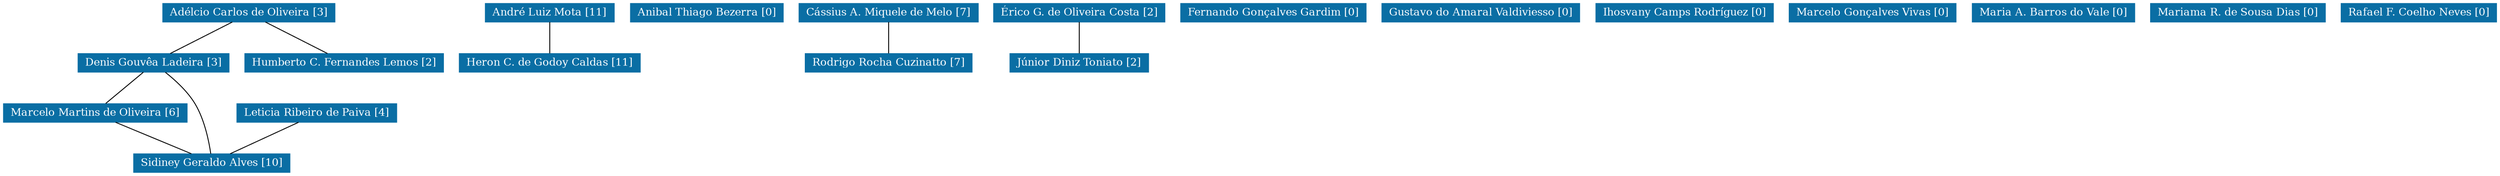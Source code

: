 strict graph grafo1 {
	graph [bb="0,0,2355,192",
		id=grafo1,
		overlap=False
	];
	node [fontsize=12,
		label="\N",
		shape=rectangle,
		style=filled
	];
	0	 [URL="membro-0487113229071944.html",
		color="#0A6EA4",
		fontcolor="#FFFFFF",
		height=0.29167,
		label="Adélcio Carlos de Oliveira [3]",
		pos="228.5,181.5",
		width=2.1944];
	4	 [URL="membro-6110042881038336.html",
		color="#0A6EA4",
		fontcolor="#FFFFFF",
		height=0.29167,
		label="Denis Gouvêa Ladeira [3]",
		pos="138.5,124.5",
		width=1.9444];
	0 -- 4	 [pos="211.57,170.78 195.48,160.59 171.42,145.35 155.35,135.17"];
	9	 [URL="membro-8374281747074655.html",
		color="#0A6EA4",
		fontcolor="#FFFFFF",
		height=0.29167,
		label="Humberto C. Fernandes Lemos [2]",
		pos="318.5,124.5",
		width=2.5556];
	0 -- 9	 [pos="245.43,170.78 261.52,160.59 285.58,145.35 301.65,135.17"];
	14	 [URL="membro-2091568617999217.html",
		color="#0A6EA4",
		fontcolor="#FFFFFF",
		height=0.29167,
		label="Marcelo Martins de Oliveira [6]",
		pos="83.5,67.5",
		width=2.3194];
	4 -- 14	 [pos="128.15,113.78 118.32,103.59 103.62,88.348 93.799,78.173"];
	19	 [URL="membro-4536440727635518.html",
		color="#0A6EA4",
		fontcolor="#FFFFFF",
		height=0.29167,
		label="Sidiney Geraldo Alves [10]",
		pos="194.5,10.5",
		width=2.0278];
	4 -- 19	 [pos="148.98,113.91 157.26,105.01 168.54,91.591 175.5,78 185.15,59.145 190.46,34.738 192.87,21.036"];
	14 -- 19	 [pos="104.12,56.912 124.06,46.674 154.09,31.25 173.99,21.031"];
	1	 [URL="membro-8453016139576761.html",
		color="#0A6EA4",
		fontcolor="#FFFFFF",
		height=0.29167,
		label="André Luiz Mota [11]",
		pos="512.5,181.5",
		width=1.6944];
	8	 [URL="membro-1373657423991547.html",
		color="#0A6EA4",
		fontcolor="#FFFFFF",
		height=0.29167,
		label="Heron C. de Godoy Caldas [11]",
		pos="512.5,124.5",
		width=2.3333];
	1 -- 8	 [pos="512.5,170.78 512.5,160.59 512.5,145.35 512.5,135.17"];
	2	 [URL="membro-8478305453281130.html",
		color="#0A6EA4",
		fontcolor="#FFFFFF",
		height=0.29167,
		label="Anibal Thiago Bezerra [0]",
		pos="663.5,181.5",
		width=1.9861];
	3	 [URL="membro-4002033080997386.html",
		color="#0A6EA4",
		fontcolor="#FFFFFF",
		height=0.29167,
		label="Cássius A. Miquele de Melo [7]",
		pos="836.5,181.5",
		width=2.3194];
	18	 [URL="membro-8073303573679522.html",
		color="#0A6EA4",
		fontcolor="#FFFFFF",
		height=0.29167,
		label="Rodrigo Rocha Cuzinatto [7]",
		pos="836.5,124.5",
		width=2.1389];
	3 -- 18	 [pos="836.5,170.78 836.5,160.59 836.5,145.35 836.5,135.17"];
	5	 [URL="membro-4937965723746020.html",
		color="#0A6EA4",
		fontcolor="#FFFFFF",
		height=0.29167,
		label="Érico G. de Oliveira Costa [2]",
		pos="1018.5,181.5",
		width=2.2222];
	11	 [URL="membro-5354129714719077.html",
		color="#0A6EA4",
		fontcolor="#FFFFFF",
		height=0.29167,
		label="Júnior Diniz Toniato [2]",
		pos="1018.5,124.5",
		width=1.8056];
	5 -- 11	 [pos="1018.5,170.78 1018.5,160.59 1018.5,145.35 1018.5,135.17"];
	6	 [URL="membro-2425549033248106.html",
		color="#0A6EA4",
		fontcolor="#FFFFFF",
		height=0.29167,
		label="Fernando Gonçalves Gardim [0]",
		pos="1201.5,181.5",
		width=2.3611];
	7	 [URL="membro-4023778019418442.html",
		color="#0A6EA4",
		fontcolor="#FFFFFF",
		height=0.29167,
		label="Gustavo do Amaral Valdiviesso [0]",
		pos="1396.5,181.5",
		width=2.5417];
	10	 [URL="membro-3732563704810366.html",
		color="#0A6EA4",
		fontcolor="#FFFFFF",
		height=0.29167,
		label="Ihosvany Camps Rodríguez [0]",
		pos="1588.5,181.5",
		width=2.2778];
	12	 [URL="membro-9428416479663144.html",
		color="#0A6EA4",
		fontcolor="#FFFFFF",
		height=0.29167,
		label="Leticia Ribeiro de Paiva [4]",
		pos="296.5,67.5",
		width=2.0417];
	12 -- 19	 [pos="277.31,56.779 259.08,46.588 231.81,31.348 213.6,21.173"];
	13	 [URL="membro-1312049227898761.html",
		color="#0A6EA4",
		fontcolor="#FFFFFF",
		height=0.29167,
		label="Marcelo Gonçalves Vivas [0]",
		pos="1766.5,181.5",
		width=2.1528];
	15	 [URL="membro-1514453602141346.html",
		color="#0A6EA4",
		fontcolor="#FFFFFF",
		height=0.29167,
		label="Maria A. Barros do Vale [0]",
		pos="1937.5,181.5",
		width=2.0833];
	16	 [URL="membro-9972552337847809.html",
		color="#0A6EA4",
		fontcolor="#FFFFFF",
		height=0.29167,
		label="Mariama R. de Sousa Dias [0]",
		pos="2111.5,181.5",
		width=2.2361];
	17	 [URL="membro-3697495590985027.html",
		color="#0A6EA4",
		fontcolor="#FFFFFF",
		height=0.29167,
		label="Rafael F. Coelho Neves [0]",
		pos="2282.5,181.5",
		width=2.0139];
}
